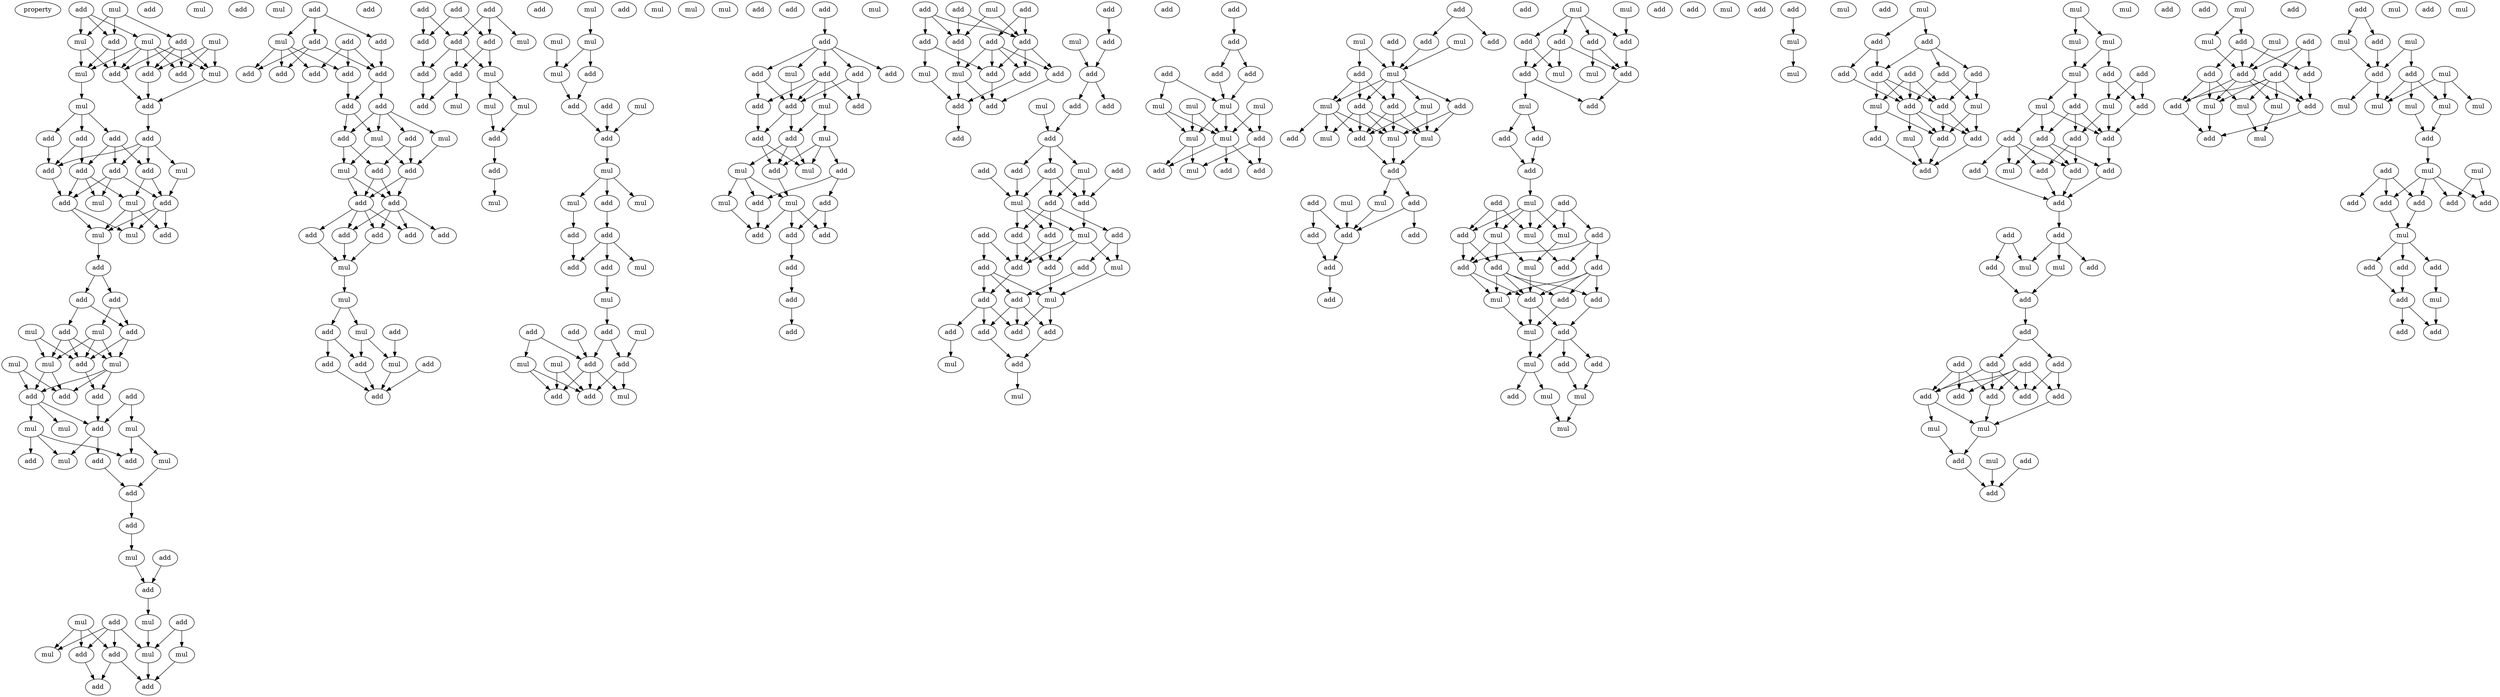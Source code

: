 digraph {
    node [fontcolor=black]
    property [mul=2,lf=1.1]
    0 [ label = mul ];
    1 [ label = add ];
    2 [ label = mul ];
    3 [ label = mul ];
    4 [ label = add ];
    5 [ label = mul ];
    6 [ label = add ];
    7 [ label = add ];
    8 [ label = mul ];
    9 [ label = add ];
    10 [ label = add ];
    11 [ label = mul ];
    12 [ label = mul ];
    13 [ label = add ];
    14 [ label = add ];
    15 [ label = add ];
    16 [ label = add ];
    17 [ label = add ];
    18 [ label = add ];
    19 [ label = add ];
    20 [ label = mul ];
    21 [ label = add ];
    22 [ label = add ];
    23 [ label = add ];
    24 [ label = add ];
    25 [ label = mul ];
    26 [ label = mul ];
    27 [ label = add ];
    28 [ label = mul ];
    29 [ label = mul ];
    30 [ label = add ];
    31 [ label = add ];
    32 [ label = add ];
    33 [ label = add ];
    34 [ label = mul ];
    35 [ label = mul ];
    36 [ label = add ];
    37 [ label = add ];
    38 [ label = mul ];
    39 [ label = add ];
    40 [ label = mul ];
    41 [ label = mul ];
    42 [ label = add ];
    43 [ label = add ];
    44 [ label = add ];
    45 [ label = add ];
    46 [ label = mul ];
    47 [ label = mul ];
    48 [ label = add ];
    49 [ label = mul ];
    50 [ label = mul ];
    51 [ label = mul ];
    52 [ label = add ];
    53 [ label = add ];
    54 [ label = add ];
    55 [ label = add ];
    56 [ label = add ];
    57 [ label = mul ];
    58 [ label = mul ];
    59 [ label = add ];
    60 [ label = add ];
    61 [ label = add ];
    62 [ label = add ];
    63 [ label = mul ];
    64 [ label = mul ];
    65 [ label = add ];
    66 [ label = mul ];
    67 [ label = add ];
    68 [ label = mul ];
    69 [ label = mul ];
    70 [ label = add ];
    71 [ label = add ];
    72 [ label = add ];
    73 [ label = mul ];
    74 [ label = add ];
    75 [ label = add ];
    76 [ label = add ];
    77 [ label = mul ];
    78 [ label = add ];
    79 [ label = add ];
    80 [ label = add ];
    81 [ label = add ];
    82 [ label = add ];
    83 [ label = add ];
    84 [ label = add ];
    85 [ label = add ];
    86 [ label = add ];
    87 [ label = add ];
    88 [ label = mul ];
    89 [ label = add ];
    90 [ label = mul ];
    91 [ label = add ];
    92 [ label = add ];
    93 [ label = mul ];
    94 [ label = add ];
    95 [ label = add ];
    96 [ label = add ];
    97 [ label = add ];
    98 [ label = add ];
    99 [ label = add ];
    100 [ label = add ];
    101 [ label = mul ];
    102 [ label = mul ];
    103 [ label = mul ];
    104 [ label = add ];
    105 [ label = add ];
    106 [ label = add ];
    107 [ label = mul ];
    108 [ label = add ];
    109 [ label = add ];
    110 [ label = add ];
    111 [ label = add ];
    112 [ label = add ];
    113 [ label = add ];
    114 [ label = add ];
    115 [ label = mul ];
    116 [ label = add ];
    117 [ label = add ];
    118 [ label = add ];
    119 [ label = add ];
    120 [ label = mul ];
    121 [ label = add ];
    122 [ label = mul ];
    123 [ label = mul ];
    124 [ label = mul ];
    125 [ label = add ];
    126 [ label = add ];
    127 [ label = add ];
    128 [ label = mul ];
    129 [ label = add ];
    130 [ label = mul ];
    131 [ label = mul ];
    132 [ label = mul ];
    133 [ label = mul ];
    134 [ label = mul ];
    135 [ label = mul ];
    136 [ label = add ];
    137 [ label = add ];
    138 [ label = add ];
    139 [ label = mul ];
    140 [ label = add ];
    141 [ label = mul ];
    142 [ label = mul ];
    143 [ label = mul ];
    144 [ label = add ];
    145 [ label = add ];
    146 [ label = add ];
    147 [ label = mul ];
    148 [ label = add ];
    149 [ label = add ];
    150 [ label = mul ];
    151 [ label = add ];
    152 [ label = add ];
    153 [ label = add ];
    154 [ label = mul ];
    155 [ label = add ];
    156 [ label = add ];
    157 [ label = mul ];
    158 [ label = mul ];
    159 [ label = add ];
    160 [ label = add ];
    161 [ label = mul ];
    162 [ label = mul ];
    163 [ label = add ];
    164 [ label = add ];
    165 [ label = add ];
    166 [ label = add ];
    167 [ label = add ];
    168 [ label = add ];
    169 [ label = add ];
    170 [ label = add ];
    171 [ label = mul ];
    172 [ label = add ];
    173 [ label = add ];
    174 [ label = add ];
    175 [ label = mul ];
    176 [ label = mul ];
    177 [ label = add ];
    178 [ label = add ];
    179 [ label = add ];
    180 [ label = mul ];
    181 [ label = mul ];
    182 [ label = add ];
    183 [ label = add ];
    184 [ label = add ];
    185 [ label = mul ];
    186 [ label = mul ];
    187 [ label = add ];
    188 [ label = mul ];
    189 [ label = add ];
    190 [ label = add ];
    191 [ label = add ];
    192 [ label = add ];
    193 [ label = add ];
    194 [ label = add ];
    195 [ label = add ];
    196 [ label = mul ];
    197 [ label = add ];
    198 [ label = add ];
    199 [ label = add ];
    200 [ label = add ];
    201 [ label = add ];
    202 [ label = mul ];
    203 [ label = add ];
    204 [ label = add ];
    205 [ label = mul ];
    206 [ label = add ];
    207 [ label = add ];
    208 [ label = add ];
    209 [ label = add ];
    210 [ label = add ];
    211 [ label = mul ];
    212 [ label = add ];
    213 [ label = add ];
    214 [ label = mul ];
    215 [ label = add ];
    216 [ label = add ];
    217 [ label = add ];
    218 [ label = add ];
    219 [ label = add ];
    220 [ label = add ];
    221 [ label = add ];
    222 [ label = add ];
    223 [ label = mul ];
    224 [ label = add ];
    225 [ label = add ];
    226 [ label = mul ];
    227 [ label = add ];
    228 [ label = add ];
    229 [ label = add ];
    230 [ label = mul ];
    231 [ label = add ];
    232 [ label = add ];
    233 [ label = add ];
    234 [ label = add ];
    235 [ label = mul ];
    236 [ label = add ];
    237 [ label = add ];
    238 [ label = mul ];
    239 [ label = add ];
    240 [ label = add ];
    241 [ label = add ];
    242 [ label = add ];
    243 [ label = add ];
    244 [ label = mul ];
    245 [ label = add ];
    246 [ label = add ];
    247 [ label = mul ];
    248 [ label = add ];
    249 [ label = add ];
    250 [ label = add ];
    251 [ label = add ];
    252 [ label = mul ];
    253 [ label = mul ];
    254 [ label = mul ];
    255 [ label = mul ];
    256 [ label = mul ];
    257 [ label = mul ];
    258 [ label = add ];
    259 [ label = add ];
    260 [ label = add ];
    261 [ label = add ];
    262 [ label = mul ];
    263 [ label = add ];
    264 [ label = add ];
    265 [ label = mul ];
    266 [ label = add ];
    267 [ label = add ];
    268 [ label = mul ];
    269 [ label = mul ];
    270 [ label = add ];
    271 [ label = add ];
    272 [ label = mul ];
    273 [ label = mul ];
    274 [ label = add ];
    275 [ label = add ];
    276 [ label = mul ];
    277 [ label = add ];
    278 [ label = mul ];
    279 [ label = mul ];
    280 [ label = add ];
    281 [ label = add ];
    282 [ label = mul ];
    283 [ label = mul ];
    284 [ label = add ];
    285 [ label = add ];
    286 [ label = add ];
    287 [ label = add ];
    288 [ label = add ];
    289 [ label = add ];
    290 [ label = add ];
    291 [ label = mul ];
    292 [ label = add ];
    293 [ label = mul ];
    294 [ label = add ];
    295 [ label = add ];
    296 [ label = add ];
    297 [ label = add ];
    298 [ label = add ];
    299 [ label = mul ];
    300 [ label = mul ];
    301 [ label = add ];
    302 [ label = add ];
    303 [ label = add ];
    304 [ label = mul ];
    305 [ label = add ];
    306 [ label = add ];
    307 [ label = mul ];
    308 [ label = add ];
    309 [ label = add ];
    310 [ label = mul ];
    311 [ label = add ];
    312 [ label = add ];
    313 [ label = mul ];
    314 [ label = mul ];
    315 [ label = mul ];
    316 [ label = add ];
    317 [ label = add ];
    318 [ label = add ];
    319 [ label = add ];
    320 [ label = mul ];
    321 [ label = add ];
    322 [ label = add ];
    323 [ label = add ];
    324 [ label = add ];
    325 [ label = add ];
    326 [ label = mul ];
    327 [ label = mul ];
    328 [ label = add ];
    329 [ label = mul ];
    330 [ label = add ];
    331 [ label = add ];
    332 [ label = add ];
    333 [ label = mul ];
    334 [ label = mul ];
    335 [ label = mul ];
    336 [ label = add ];
    337 [ label = add ];
    338 [ label = mul ];
    339 [ label = mul ];
    340 [ label = mul ];
    341 [ label = add ];
    342 [ label = mul ];
    343 [ label = add ];
    344 [ label = add ];
    345 [ label = add ];
    346 [ label = add ];
    347 [ label = add ];
    348 [ label = add ];
    349 [ label = add ];
    350 [ label = mul ];
    351 [ label = add ];
    352 [ label = mul ];
    353 [ label = add ];
    354 [ label = mul ];
    355 [ label = add ];
    356 [ label = add ];
    357 [ label = add ];
    358 [ label = mul ];
    359 [ label = add ];
    360 [ label = mul ];
    361 [ label = mul ];
    362 [ label = add ];
    363 [ label = add ];
    364 [ label = mul ];
    365 [ label = add ];
    366 [ label = mul ];
    367 [ label = add ];
    368 [ label = mul ];
    369 [ label = add ];
    370 [ label = add ];
    371 [ label = add ];
    372 [ label = add ];
    373 [ label = mul ];
    374 [ label = add ];
    375 [ label = add ];
    376 [ label = add ];
    377 [ label = add ];
    378 [ label = add ];
    379 [ label = add ];
    380 [ label = add ];
    381 [ label = add ];
    382 [ label = mul ];
    383 [ label = mul ];
    384 [ label = add ];
    385 [ label = mul ];
    386 [ label = add ];
    387 [ label = add ];
    388 [ label = add ];
    389 [ label = add ];
    390 [ label = add ];
    391 [ label = add ];
    392 [ label = add ];
    393 [ label = add ];
    394 [ label = add ];
    395 [ label = add ];
    396 [ label = add ];
    397 [ label = mul ];
    398 [ label = mul ];
    399 [ label = add ];
    400 [ label = mul ];
    401 [ label = add ];
    402 [ label = add ];
    403 [ label = add ];
    404 [ label = add ];
    405 [ label = mul ];
    406 [ label = mul ];
    407 [ label = add ];
    408 [ label = add ];
    409 [ label = mul ];
    410 [ label = add ];
    411 [ label = add ];
    412 [ label = add ];
    413 [ label = add ];
    414 [ label = add ];
    415 [ label = mul ];
    416 [ label = mul ];
    417 [ label = mul ];
    418 [ label = add ];
    419 [ label = add ];
    420 [ label = add ];
    421 [ label = mul ];
    422 [ label = add ];
    423 [ label = mul ];
    424 [ label = mul ];
    425 [ label = add ];
    426 [ label = mul ];
    427 [ label = add ];
    428 [ label = mul ];
    429 [ label = add ];
    430 [ label = add ];
    431 [ label = mul ];
    432 [ label = mul ];
    433 [ label = mul ];
    434 [ label = mul ];
    435 [ label = mul ];
    436 [ label = add ];
    437 [ label = mul ];
    438 [ label = mul ];
    439 [ label = add ];
    440 [ label = add ];
    441 [ label = add ];
    442 [ label = add ];
    443 [ label = add ];
    444 [ label = add ];
    445 [ label = mul ];
    446 [ label = add ];
    447 [ label = add ];
    448 [ label = add ];
    449 [ label = add ];
    450 [ label = mul ];
    451 [ label = mul ];
    452 [ label = add ];
    453 [ label = add ];
    0 -> 3 [ name = 0 ];
    0 -> 4 [ name = 1 ];
    0 -> 6 [ name = 2 ];
    1 -> 3 [ name = 3 ];
    1 -> 5 [ name = 4 ];
    1 -> 6 [ name = 5 ];
    2 -> 7 [ name = 6 ];
    2 -> 8 [ name = 7 ];
    2 -> 10 [ name = 8 ];
    3 -> 9 [ name = 9 ];
    3 -> 11 [ name = 10 ];
    4 -> 7 [ name = 11 ];
    4 -> 8 [ name = 12 ];
    4 -> 9 [ name = 13 ];
    4 -> 10 [ name = 14 ];
    5 -> 7 [ name = 15 ];
    5 -> 8 [ name = 16 ];
    5 -> 9 [ name = 17 ];
    5 -> 10 [ name = 18 ];
    5 -> 11 [ name = 19 ];
    6 -> 9 [ name = 20 ];
    6 -> 11 [ name = 21 ];
    8 -> 13 [ name = 22 ];
    9 -> 13 [ name = 23 ];
    10 -> 13 [ name = 24 ];
    11 -> 12 [ name = 25 ];
    12 -> 14 [ name = 26 ];
    12 -> 16 [ name = 27 ];
    12 -> 17 [ name = 28 ];
    13 -> 15 [ name = 29 ];
    14 -> 18 [ name = 30 ];
    15 -> 18 [ name = 31 ];
    15 -> 19 [ name = 32 ];
    15 -> 20 [ name = 33 ];
    15 -> 22 [ name = 34 ];
    16 -> 19 [ name = 35 ];
    16 -> 21 [ name = 36 ];
    16 -> 22 [ name = 37 ];
    17 -> 18 [ name = 38 ];
    17 -> 21 [ name = 39 ];
    18 -> 24 [ name = 40 ];
    19 -> 23 [ name = 41 ];
    19 -> 24 [ name = 42 ];
    19 -> 25 [ name = 43 ];
    20 -> 23 [ name = 44 ];
    21 -> 24 [ name = 45 ];
    21 -> 25 [ name = 46 ];
    21 -> 26 [ name = 47 ];
    22 -> 23 [ name = 48 ];
    22 -> 26 [ name = 49 ];
    23 -> 28 [ name = 50 ];
    23 -> 29 [ name = 51 ];
    23 -> 30 [ name = 52 ];
    24 -> 28 [ name = 53 ];
    24 -> 29 [ name = 54 ];
    26 -> 28 [ name = 55 ];
    26 -> 29 [ name = 56 ];
    26 -> 30 [ name = 57 ];
    28 -> 31 [ name = 58 ];
    31 -> 32 [ name = 59 ];
    31 -> 33 [ name = 60 ];
    32 -> 34 [ name = 61 ];
    32 -> 36 [ name = 62 ];
    33 -> 36 [ name = 63 ];
    33 -> 37 [ name = 64 ];
    34 -> 38 [ name = 65 ];
    34 -> 39 [ name = 66 ];
    34 -> 41 [ name = 67 ];
    35 -> 39 [ name = 68 ];
    35 -> 41 [ name = 69 ];
    36 -> 38 [ name = 70 ];
    36 -> 39 [ name = 71 ];
    37 -> 38 [ name = 72 ];
    37 -> 39 [ name = 73 ];
    37 -> 41 [ name = 74 ];
    38 -> 42 [ name = 75 ];
    38 -> 44 [ name = 76 ];
    38 -> 45 [ name = 77 ];
    39 -> 44 [ name = 78 ];
    40 -> 42 [ name = 79 ];
    40 -> 45 [ name = 80 ];
    41 -> 42 [ name = 81 ];
    41 -> 45 [ name = 82 ];
    43 -> 48 [ name = 83 ];
    43 -> 49 [ name = 84 ];
    44 -> 48 [ name = 85 ];
    45 -> 46 [ name = 86 ];
    45 -> 47 [ name = 87 ];
    45 -> 48 [ name = 88 ];
    46 -> 50 [ name = 89 ];
    46 -> 52 [ name = 90 ];
    46 -> 54 [ name = 91 ];
    48 -> 50 [ name = 92 ];
    48 -> 53 [ name = 93 ];
    49 -> 51 [ name = 94 ];
    49 -> 52 [ name = 95 ];
    51 -> 55 [ name = 96 ];
    53 -> 55 [ name = 97 ];
    55 -> 56 [ name = 98 ];
    56 -> 57 [ name = 99 ];
    57 -> 61 [ name = 100 ];
    60 -> 61 [ name = 101 ];
    61 -> 63 [ name = 102 ];
    62 -> 66 [ name = 103 ];
    62 -> 67 [ name = 104 ];
    62 -> 68 [ name = 105 ];
    62 -> 70 [ name = 106 ];
    63 -> 68 [ name = 107 ];
    64 -> 66 [ name = 108 ];
    64 -> 67 [ name = 109 ];
    64 -> 70 [ name = 110 ];
    65 -> 68 [ name = 111 ];
    65 -> 69 [ name = 112 ];
    67 -> 71 [ name = 113 ];
    67 -> 72 [ name = 114 ];
    68 -> 71 [ name = 115 ];
    69 -> 71 [ name = 116 ];
    70 -> 72 [ name = 117 ];
    74 -> 75 [ name = 118 ];
    74 -> 77 [ name = 119 ];
    74 -> 78 [ name = 120 ];
    75 -> 82 [ name = 121 ];
    77 -> 80 [ name = 122 ];
    77 -> 81 [ name = 123 ];
    77 -> 83 [ name = 124 ];
    77 -> 84 [ name = 125 ];
    78 -> 82 [ name = 126 ];
    78 -> 83 [ name = 127 ];
    78 -> 84 [ name = 128 ];
    79 -> 80 [ name = 129 ];
    79 -> 81 [ name = 130 ];
    79 -> 82 [ name = 131 ];
    81 -> 86 [ name = 132 ];
    82 -> 85 [ name = 133 ];
    82 -> 86 [ name = 134 ];
    85 -> 87 [ name = 135 ];
    85 -> 88 [ name = 136 ];
    85 -> 89 [ name = 137 ];
    85 -> 90 [ name = 138 ];
    86 -> 87 [ name = 139 ];
    86 -> 88 [ name = 140 ];
    87 -> 92 [ name = 141 ];
    87 -> 93 [ name = 142 ];
    88 -> 91 [ name = 143 ];
    88 -> 93 [ name = 144 ];
    89 -> 91 [ name = 145 ];
    89 -> 92 [ name = 146 ];
    90 -> 91 [ name = 147 ];
    91 -> 94 [ name = 148 ];
    91 -> 95 [ name = 149 ];
    92 -> 94 [ name = 150 ];
    92 -> 95 [ name = 151 ];
    93 -> 94 [ name = 152 ];
    93 -> 95 [ name = 153 ];
    94 -> 96 [ name = 154 ];
    94 -> 97 [ name = 155 ];
    94 -> 98 [ name = 156 ];
    94 -> 99 [ name = 157 ];
    95 -> 96 [ name = 158 ];
    95 -> 97 [ name = 159 ];
    95 -> 99 [ name = 160 ];
    95 -> 100 [ name = 161 ];
    96 -> 101 [ name = 162 ];
    97 -> 101 [ name = 163 ];
    98 -> 101 [ name = 164 ];
    101 -> 102 [ name = 165 ];
    102 -> 103 [ name = 166 ];
    102 -> 104 [ name = 167 ];
    103 -> 107 [ name = 168 ];
    103 -> 108 [ name = 169 ];
    104 -> 106 [ name = 170 ];
    104 -> 108 [ name = 171 ];
    105 -> 107 [ name = 172 ];
    106 -> 110 [ name = 173 ];
    107 -> 110 [ name = 174 ];
    108 -> 110 [ name = 175 ];
    109 -> 110 [ name = 176 ];
    111 -> 114 [ name = 177 ];
    111 -> 116 [ name = 178 ];
    112 -> 114 [ name = 179 ];
    112 -> 117 [ name = 180 ];
    113 -> 115 [ name = 181 ];
    113 -> 116 [ name = 182 ];
    113 -> 117 [ name = 183 ];
    114 -> 118 [ name = 184 ];
    116 -> 118 [ name = 185 ];
    116 -> 119 [ name = 186 ];
    116 -> 120 [ name = 187 ];
    117 -> 119 [ name = 188 ];
    117 -> 120 [ name = 189 ];
    118 -> 121 [ name = 190 ];
    119 -> 121 [ name = 191 ];
    119 -> 122 [ name = 192 ];
    120 -> 123 [ name = 193 ];
    120 -> 124 [ name = 194 ];
    123 -> 125 [ name = 195 ];
    124 -> 125 [ name = 196 ];
    125 -> 126 [ name = 197 ];
    126 -> 130 [ name = 198 ];
    128 -> 133 [ name = 199 ];
    133 -> 135 [ name = 200 ];
    133 -> 136 [ name = 201 ];
    134 -> 135 [ name = 202 ];
    135 -> 137 [ name = 203 ];
    136 -> 137 [ name = 204 ];
    137 -> 140 [ name = 205 ];
    138 -> 140 [ name = 206 ];
    139 -> 140 [ name = 207 ];
    140 -> 141 [ name = 208 ];
    141 -> 142 [ name = 209 ];
    141 -> 143 [ name = 210 ];
    141 -> 144 [ name = 211 ];
    142 -> 146 [ name = 212 ];
    144 -> 145 [ name = 213 ];
    145 -> 147 [ name = 214 ];
    145 -> 148 [ name = 215 ];
    145 -> 149 [ name = 216 ];
    146 -> 149 [ name = 217 ];
    148 -> 150 [ name = 218 ];
    150 -> 152 [ name = 219 ];
    151 -> 155 [ name = 220 ];
    151 -> 157 [ name = 221 ];
    152 -> 155 [ name = 222 ];
    152 -> 156 [ name = 223 ];
    153 -> 155 [ name = 224 ];
    154 -> 156 [ name = 225 ];
    155 -> 159 [ name = 226 ];
    155 -> 160 [ name = 227 ];
    155 -> 161 [ name = 228 ];
    156 -> 160 [ name = 229 ];
    156 -> 161 [ name = 230 ];
    157 -> 159 [ name = 231 ];
    157 -> 160 [ name = 232 ];
    158 -> 159 [ name = 233 ];
    158 -> 160 [ name = 234 ];
    165 -> 166 [ name = 235 ];
    166 -> 167 [ name = 236 ];
    166 -> 168 [ name = 237 ];
    166 -> 169 [ name = 238 ];
    166 -> 170 [ name = 239 ];
    166 -> 171 [ name = 240 ];
    167 -> 173 [ name = 241 ];
    167 -> 174 [ name = 242 ];
    169 -> 172 [ name = 243 ];
    169 -> 173 [ name = 244 ];
    170 -> 172 [ name = 245 ];
    170 -> 173 [ name = 246 ];
    170 -> 174 [ name = 247 ];
    170 -> 175 [ name = 248 ];
    171 -> 173 [ name = 249 ];
    172 -> 177 [ name = 250 ];
    173 -> 177 [ name = 251 ];
    173 -> 178 [ name = 252 ];
    175 -> 176 [ name = 253 ];
    175 -> 178 [ name = 254 ];
    176 -> 179 [ name = 255 ];
    176 -> 181 [ name = 256 ];
    176 -> 182 [ name = 257 ];
    177 -> 181 [ name = 258 ];
    177 -> 182 [ name = 259 ];
    178 -> 180 [ name = 260 ];
    178 -> 181 [ name = 261 ];
    178 -> 182 [ name = 262 ];
    179 -> 183 [ name = 263 ];
    179 -> 184 [ name = 264 ];
    180 -> 183 [ name = 265 ];
    180 -> 185 [ name = 266 ];
    180 -> 186 [ name = 267 ];
    182 -> 185 [ name = 268 ];
    183 -> 189 [ name = 269 ];
    184 -> 187 [ name = 270 ];
    184 -> 190 [ name = 271 ];
    185 -> 187 [ name = 272 ];
    185 -> 189 [ name = 273 ];
    185 -> 190 [ name = 274 ];
    186 -> 189 [ name = 275 ];
    187 -> 191 [ name = 276 ];
    191 -> 192 [ name = 277 ];
    192 -> 197 [ name = 278 ];
    193 -> 199 [ name = 279 ];
    193 -> 201 [ name = 280 ];
    194 -> 198 [ name = 281 ];
    194 -> 199 [ name = 282 ];
    194 -> 200 [ name = 283 ];
    195 -> 198 [ name = 284 ];
    195 -> 199 [ name = 285 ];
    196 -> 198 [ name = 286 ];
    196 -> 199 [ name = 287 ];
    198 -> 205 [ name = 288 ];
    199 -> 203 [ name = 289 ];
    199 -> 204 [ name = 290 ];
    199 -> 206 [ name = 291 ];
    200 -> 202 [ name = 292 ];
    200 -> 206 [ name = 293 ];
    201 -> 203 [ name = 294 ];
    201 -> 204 [ name = 295 ];
    201 -> 205 [ name = 296 ];
    201 -> 206 [ name = 297 ];
    202 -> 207 [ name = 298 ];
    203 -> 207 [ name = 299 ];
    204 -> 208 [ name = 300 ];
    205 -> 207 [ name = 301 ];
    205 -> 208 [ name = 302 ];
    206 -> 208 [ name = 303 ];
    207 -> 209 [ name = 304 ];
    210 -> 212 [ name = 305 ];
    211 -> 213 [ name = 306 ];
    212 -> 213 [ name = 307 ];
    213 -> 215 [ name = 308 ];
    213 -> 216 [ name = 309 ];
    214 -> 218 [ name = 310 ];
    215 -> 218 [ name = 311 ];
    218 -> 220 [ name = 312 ];
    218 -> 222 [ name = 313 ];
    218 -> 223 [ name = 314 ];
    219 -> 224 [ name = 315 ];
    220 -> 226 [ name = 316 ];
    221 -> 226 [ name = 317 ];
    222 -> 224 [ name = 318 ];
    222 -> 225 [ name = 319 ];
    222 -> 226 [ name = 320 ];
    223 -> 224 [ name = 321 ];
    223 -> 225 [ name = 322 ];
    224 -> 230 [ name = 323 ];
    225 -> 227 [ name = 324 ];
    225 -> 229 [ name = 325 ];
    225 -> 231 [ name = 326 ];
    226 -> 227 [ name = 327 ];
    226 -> 230 [ name = 328 ];
    226 -> 231 [ name = 329 ];
    227 -> 234 [ name = 330 ];
    227 -> 236 [ name = 331 ];
    228 -> 233 [ name = 332 ];
    228 -> 234 [ name = 333 ];
    229 -> 232 [ name = 334 ];
    229 -> 235 [ name = 335 ];
    230 -> 234 [ name = 336 ];
    230 -> 235 [ name = 337 ];
    230 -> 236 [ name = 338 ];
    231 -> 234 [ name = 339 ];
    231 -> 236 [ name = 340 ];
    232 -> 237 [ name = 341 ];
    233 -> 237 [ name = 342 ];
    233 -> 238 [ name = 343 ];
    233 -> 239 [ name = 344 ];
    234 -> 239 [ name = 345 ];
    235 -> 238 [ name = 346 ];
    236 -> 238 [ name = 347 ];
    237 -> 240 [ name = 348 ];
    237 -> 242 [ name = 349 ];
    237 -> 243 [ name = 350 ];
    238 -> 240 [ name = 351 ];
    238 -> 243 [ name = 352 ];
    239 -> 241 [ name = 353 ];
    239 -> 242 [ name = 354 ];
    239 -> 243 [ name = 355 ];
    240 -> 245 [ name = 356 ];
    241 -> 244 [ name = 357 ];
    242 -> 245 [ name = 358 ];
    245 -> 247 [ name = 359 ];
    246 -> 248 [ name = 360 ];
    248 -> 249 [ name = 361 ];
    248 -> 251 [ name = 362 ];
    249 -> 253 [ name = 363 ];
    250 -> 252 [ name = 364 ];
    250 -> 253 [ name = 365 ];
    251 -> 253 [ name = 366 ];
    252 -> 256 [ name = 367 ];
    252 -> 257 [ name = 368 ];
    253 -> 256 [ name = 369 ];
    253 -> 257 [ name = 370 ];
    253 -> 258 [ name = 371 ];
    254 -> 257 [ name = 372 ];
    254 -> 258 [ name = 373 ];
    255 -> 256 [ name = 374 ];
    255 -> 257 [ name = 375 ];
    256 -> 259 [ name = 376 ];
    256 -> 262 [ name = 377 ];
    257 -> 259 [ name = 378 ];
    257 -> 260 [ name = 379 ];
    257 -> 261 [ name = 380 ];
    258 -> 260 [ name = 381 ];
    258 -> 262 [ name = 382 ];
    263 -> 264 [ name = 383 ];
    263 -> 267 [ name = 384 ];
    265 -> 269 [ name = 385 ];
    265 -> 270 [ name = 386 ];
    266 -> 269 [ name = 387 ];
    267 -> 269 [ name = 388 ];
    268 -> 269 [ name = 389 ];
    269 -> 271 [ name = 390 ];
    269 -> 272 [ name = 391 ];
    269 -> 273 [ name = 392 ];
    269 -> 274 [ name = 393 ];
    269 -> 275 [ name = 394 ];
    270 -> 271 [ name = 395 ];
    270 -> 272 [ name = 396 ];
    270 -> 275 [ name = 397 ];
    271 -> 276 [ name = 398 ];
    271 -> 277 [ name = 399 ];
    271 -> 278 [ name = 400 ];
    271 -> 279 [ name = 401 ];
    272 -> 276 [ name = 402 ];
    272 -> 277 [ name = 403 ];
    272 -> 278 [ name = 404 ];
    272 -> 280 [ name = 405 ];
    273 -> 277 [ name = 406 ];
    273 -> 279 [ name = 407 ];
    274 -> 278 [ name = 408 ];
    274 -> 279 [ name = 409 ];
    275 -> 277 [ name = 410 ];
    275 -> 278 [ name = 411 ];
    275 -> 279 [ name = 412 ];
    277 -> 281 [ name = 413 ];
    278 -> 281 [ name = 414 ];
    279 -> 281 [ name = 415 ];
    281 -> 282 [ name = 416 ];
    281 -> 286 [ name = 417 ];
    282 -> 289 [ name = 418 ];
    283 -> 289 [ name = 419 ];
    284 -> 288 [ name = 420 ];
    284 -> 289 [ name = 421 ];
    286 -> 287 [ name = 422 ];
    286 -> 289 [ name = 423 ];
    288 -> 290 [ name = 424 ];
    289 -> 290 [ name = 425 ];
    290 -> 292 [ name = 426 ];
    291 -> 297 [ name = 427 ];
    293 -> 294 [ name = 428 ];
    293 -> 295 [ name = 429 ];
    293 -> 296 [ name = 430 ];
    293 -> 297 [ name = 431 ];
    294 -> 300 [ name = 432 ];
    294 -> 301 [ name = 433 ];
    295 -> 298 [ name = 434 ];
    295 -> 299 [ name = 435 ];
    296 -> 298 [ name = 436 ];
    296 -> 299 [ name = 437 ];
    296 -> 301 [ name = 438 ];
    297 -> 301 [ name = 439 ];
    298 -> 303 [ name = 440 ];
    298 -> 304 [ name = 441 ];
    301 -> 303 [ name = 442 ];
    304 -> 305 [ name = 443 ];
    304 -> 308 [ name = 444 ];
    305 -> 309 [ name = 445 ];
    308 -> 309 [ name = 446 ];
    309 -> 310 [ name = 447 ];
    310 -> 313 [ name = 448 ];
    310 -> 314 [ name = 449 ];
    310 -> 315 [ name = 450 ];
    310 -> 316 [ name = 451 ];
    311 -> 313 [ name = 452 ];
    311 -> 314 [ name = 453 ];
    311 -> 316 [ name = 454 ];
    312 -> 313 [ name = 455 ];
    312 -> 315 [ name = 456 ];
    312 -> 317 [ name = 457 ];
    313 -> 322 [ name = 458 ];
    314 -> 318 [ name = 459 ];
    314 -> 320 [ name = 460 ];
    314 -> 321 [ name = 461 ];
    315 -> 320 [ name = 462 ];
    316 -> 318 [ name = 463 ];
    316 -> 321 [ name = 464 ];
    317 -> 319 [ name = 465 ];
    317 -> 321 [ name = 466 ];
    317 -> 322 [ name = 467 ];
    318 -> 323 [ name = 468 ];
    318 -> 324 [ name = 469 ];
    318 -> 325 [ name = 470 ];
    318 -> 326 [ name = 471 ];
    319 -> 323 [ name = 472 ];
    319 -> 324 [ name = 473 ];
    319 -> 325 [ name = 474 ];
    319 -> 326 [ name = 475 ];
    320 -> 323 [ name = 476 ];
    321 -> 323 [ name = 477 ];
    321 -> 326 [ name = 478 ];
    323 -> 327 [ name = 479 ];
    323 -> 328 [ name = 480 ];
    324 -> 328 [ name = 481 ];
    325 -> 327 [ name = 482 ];
    326 -> 327 [ name = 483 ];
    327 -> 329 [ name = 484 ];
    328 -> 329 [ name = 485 ];
    328 -> 330 [ name = 486 ];
    328 -> 331 [ name = 487 ];
    329 -> 332 [ name = 488 ];
    329 -> 333 [ name = 489 ];
    330 -> 334 [ name = 490 ];
    331 -> 334 [ name = 491 ];
    333 -> 335 [ name = 492 ];
    334 -> 335 [ name = 493 ];
    337 -> 338 [ name = 494 ];
    338 -> 339 [ name = 495 ];
    342 -> 343 [ name = 496 ];
    342 -> 344 [ name = 497 ];
    343 -> 346 [ name = 498 ];
    343 -> 347 [ name = 499 ];
    343 -> 348 [ name = 500 ];
    344 -> 346 [ name = 501 ];
    344 -> 349 [ name = 502 ];
    345 -> 351 [ name = 503 ];
    345 -> 352 [ name = 504 ];
    345 -> 353 [ name = 505 ];
    346 -> 351 [ name = 506 ];
    346 -> 352 [ name = 507 ];
    346 -> 353 [ name = 508 ];
    347 -> 350 [ name = 509 ];
    347 -> 353 [ name = 510 ];
    348 -> 350 [ name = 511 ];
    348 -> 351 [ name = 512 ];
    349 -> 351 [ name = 513 ];
    350 -> 355 [ name = 514 ];
    350 -> 356 [ name = 515 ];
    351 -> 354 [ name = 516 ];
    351 -> 355 [ name = 517 ];
    351 -> 356 [ name = 518 ];
    352 -> 356 [ name = 519 ];
    352 -> 357 [ name = 520 ];
    353 -> 355 [ name = 521 ];
    353 -> 356 [ name = 522 ];
    354 -> 359 [ name = 523 ];
    355 -> 359 [ name = 524 ];
    356 -> 359 [ name = 525 ];
    357 -> 359 [ name = 526 ];
    358 -> 360 [ name = 527 ];
    358 -> 361 [ name = 528 ];
    360 -> 362 [ name = 529 ];
    360 -> 364 [ name = 530 ];
    361 -> 364 [ name = 531 ];
    362 -> 365 [ name = 532 ];
    362 -> 366 [ name = 533 ];
    363 -> 365 [ name = 534 ];
    363 -> 366 [ name = 535 ];
    364 -> 367 [ name = 536 ];
    364 -> 368 [ name = 537 ];
    365 -> 371 [ name = 538 ];
    366 -> 369 [ name = 539 ];
    366 -> 371 [ name = 540 ];
    367 -> 369 [ name = 541 ];
    367 -> 370 [ name = 542 ];
    367 -> 371 [ name = 543 ];
    368 -> 370 [ name = 544 ];
    368 -> 371 [ name = 545 ];
    368 -> 372 [ name = 546 ];
    369 -> 375 [ name = 547 ];
    369 -> 377 [ name = 548 ];
    370 -> 373 [ name = 549 ];
    370 -> 374 [ name = 550 ];
    370 -> 377 [ name = 551 ];
    371 -> 374 [ name = 552 ];
    372 -> 373 [ name = 553 ];
    372 -> 375 [ name = 554 ];
    372 -> 376 [ name = 555 ];
    372 -> 377 [ name = 556 ];
    374 -> 378 [ name = 557 ];
    375 -> 378 [ name = 558 ];
    376 -> 378 [ name = 559 ];
    377 -> 378 [ name = 560 ];
    378 -> 380 [ name = 561 ];
    379 -> 381 [ name = 562 ];
    379 -> 382 [ name = 563 ];
    380 -> 382 [ name = 564 ];
    380 -> 384 [ name = 565 ];
    380 -> 385 [ name = 566 ];
    381 -> 386 [ name = 567 ];
    385 -> 386 [ name = 568 ];
    386 -> 387 [ name = 569 ];
    387 -> 390 [ name = 570 ];
    387 -> 391 [ name = 571 ];
    388 -> 392 [ name = 572 ];
    388 -> 393 [ name = 573 ];
    388 -> 394 [ name = 574 ];
    389 -> 392 [ name = 575 ];
    389 -> 393 [ name = 576 ];
    389 -> 394 [ name = 577 ];
    389 -> 395 [ name = 578 ];
    389 -> 396 [ name = 579 ];
    390 -> 392 [ name = 580 ];
    390 -> 394 [ name = 581 ];
    390 -> 395 [ name = 582 ];
    391 -> 395 [ name = 583 ];
    391 -> 396 [ name = 584 ];
    392 -> 397 [ name = 585 ];
    394 -> 397 [ name = 586 ];
    394 -> 398 [ name = 587 ];
    396 -> 397 [ name = 588 ];
    397 -> 399 [ name = 589 ];
    398 -> 399 [ name = 590 ];
    399 -> 404 [ name = 591 ];
    400 -> 404 [ name = 592 ];
    402 -> 404 [ name = 593 ];
    405 -> 406 [ name = 594 ];
    405 -> 408 [ name = 595 ];
    406 -> 414 [ name = 596 ];
    408 -> 411 [ name = 597 ];
    408 -> 412 [ name = 598 ];
    408 -> 414 [ name = 599 ];
    409 -> 414 [ name = 600 ];
    410 -> 412 [ name = 601 ];
    410 -> 413 [ name = 602 ];
    410 -> 414 [ name = 603 ];
    411 -> 415 [ name = 604 ];
    411 -> 416 [ name = 605 ];
    411 -> 418 [ name = 606 ];
    412 -> 419 [ name = 607 ];
    413 -> 415 [ name = 608 ];
    413 -> 416 [ name = 609 ];
    413 -> 417 [ name = 610 ];
    413 -> 418 [ name = 611 ];
    413 -> 419 [ name = 612 ];
    414 -> 416 [ name = 613 ];
    414 -> 417 [ name = 614 ];
    414 -> 418 [ name = 615 ];
    414 -> 419 [ name = 616 ];
    415 -> 421 [ name = 617 ];
    416 -> 420 [ name = 618 ];
    417 -> 421 [ name = 619 ];
    418 -> 420 [ name = 620 ];
    419 -> 420 [ name = 621 ];
    422 -> 423 [ name = 622 ];
    422 -> 427 [ name = 623 ];
    423 -> 429 [ name = 624 ];
    426 -> 429 [ name = 625 ];
    426 -> 430 [ name = 626 ];
    427 -> 429 [ name = 627 ];
    428 -> 431 [ name = 628 ];
    428 -> 433 [ name = 629 ];
    428 -> 435 [ name = 630 ];
    429 -> 432 [ name = 631 ];
    429 -> 433 [ name = 632 ];
    430 -> 431 [ name = 633 ];
    430 -> 433 [ name = 634 ];
    430 -> 434 [ name = 635 ];
    431 -> 436 [ name = 636 ];
    434 -> 436 [ name = 637 ];
    436 -> 437 [ name = 638 ];
    437 -> 441 [ name = 639 ];
    437 -> 442 [ name = 640 ];
    437 -> 443 [ name = 641 ];
    437 -> 444 [ name = 642 ];
    438 -> 442 [ name = 643 ];
    438 -> 444 [ name = 644 ];
    439 -> 440 [ name = 645 ];
    439 -> 441 [ name = 646 ];
    439 -> 443 [ name = 647 ];
    441 -> 445 [ name = 648 ];
    443 -> 445 [ name = 649 ];
    445 -> 446 [ name = 650 ];
    445 -> 447 [ name = 651 ];
    445 -> 448 [ name = 652 ];
    446 -> 449 [ name = 653 ];
    447 -> 449 [ name = 654 ];
    448 -> 450 [ name = 655 ];
    449 -> 452 [ name = 656 ];
    449 -> 453 [ name = 657 ];
    450 -> 453 [ name = 658 ];
}

